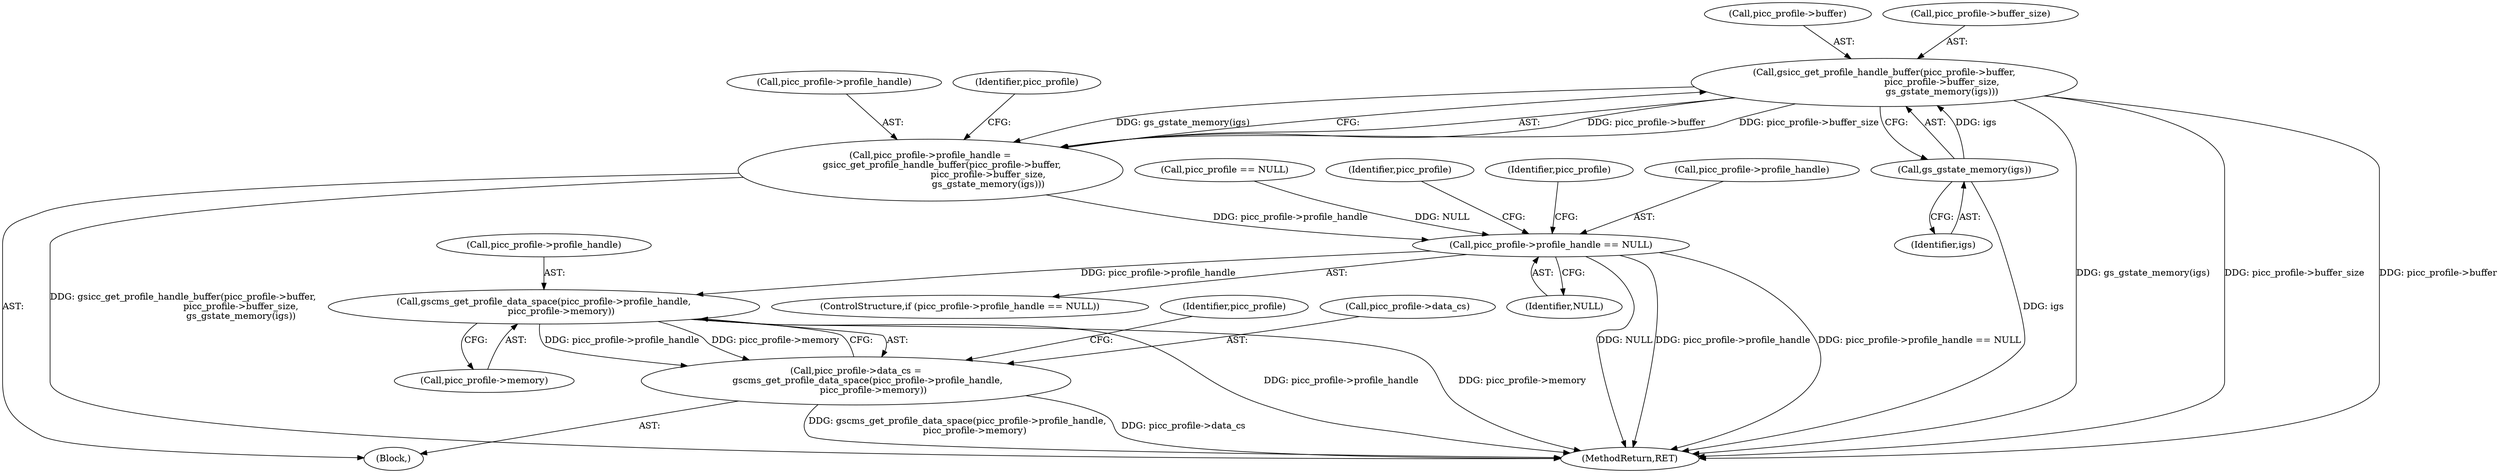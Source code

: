 digraph "0_ghostscript_67d760ab775dae4efe803b5944b0439aa3c0b04a_0@pointer" {
"1000190" [label="(Call,gsicc_get_profile_handle_buffer(picc_profile->buffer,\n                                        picc_profile->buffer_size,\n                                        gs_gstate_memory(igs)))"];
"1000197" [label="(Call,gs_gstate_memory(igs))"];
"1000186" [label="(Call,picc_profile->profile_handle =\n        gsicc_get_profile_handle_buffer(picc_profile->buffer,\n                                        picc_profile->buffer_size,\n                                        gs_gstate_memory(igs)))"];
"1000200" [label="(Call,picc_profile->profile_handle == NULL)"];
"1000218" [label="(Call,gscms_get_profile_data_space(picc_profile->profile_handle,\n            picc_profile->memory))"];
"1000214" [label="(Call,picc_profile->data_cs =\n        gscms_get_profile_data_space(picc_profile->profile_handle,\n            picc_profile->memory))"];
"1000215" [label="(Call,picc_profile->data_cs)"];
"1000222" [label="(Call,picc_profile->memory)"];
"1000267" [label="(MethodReturn,RET)"];
"1000190" [label="(Call,gsicc_get_profile_handle_buffer(picc_profile->buffer,\n                                        picc_profile->buffer_size,\n                                        gs_gstate_memory(igs)))"];
"1000191" [label="(Call,picc_profile->buffer)"];
"1000216" [label="(Identifier,picc_profile)"];
"1000207" [label="(Identifier,picc_profile)"];
"1000187" [label="(Call,picc_profile->profile_handle)"];
"1000103" [label="(Block,)"];
"1000218" [label="(Call,gscms_get_profile_data_space(picc_profile->profile_handle,\n            picc_profile->memory))"];
"1000201" [label="(Call,picc_profile->profile_handle)"];
"1000214" [label="(Call,picc_profile->data_cs =\n        gscms_get_profile_data_space(picc_profile->profile_handle,\n            picc_profile->memory))"];
"1000194" [label="(Call,picc_profile->buffer_size)"];
"1000219" [label="(Call,picc_profile->profile_handle)"];
"1000227" [label="(Identifier,picc_profile)"];
"1000174" [label="(Call,picc_profile == NULL)"];
"1000197" [label="(Call,gs_gstate_memory(igs))"];
"1000202" [label="(Identifier,picc_profile)"];
"1000200" [label="(Call,picc_profile->profile_handle == NULL)"];
"1000198" [label="(Identifier,igs)"];
"1000199" [label="(ControlStructure,if (picc_profile->profile_handle == NULL))"];
"1000204" [label="(Identifier,NULL)"];
"1000186" [label="(Call,picc_profile->profile_handle =\n        gsicc_get_profile_handle_buffer(picc_profile->buffer,\n                                        picc_profile->buffer_size,\n                                        gs_gstate_memory(igs)))"];
"1000190" -> "1000186"  [label="AST: "];
"1000190" -> "1000197"  [label="CFG: "];
"1000191" -> "1000190"  [label="AST: "];
"1000194" -> "1000190"  [label="AST: "];
"1000197" -> "1000190"  [label="AST: "];
"1000186" -> "1000190"  [label="CFG: "];
"1000190" -> "1000267"  [label="DDG: gs_gstate_memory(igs)"];
"1000190" -> "1000267"  [label="DDG: picc_profile->buffer_size"];
"1000190" -> "1000267"  [label="DDG: picc_profile->buffer"];
"1000190" -> "1000186"  [label="DDG: picc_profile->buffer"];
"1000190" -> "1000186"  [label="DDG: picc_profile->buffer_size"];
"1000190" -> "1000186"  [label="DDG: gs_gstate_memory(igs)"];
"1000197" -> "1000190"  [label="DDG: igs"];
"1000197" -> "1000198"  [label="CFG: "];
"1000198" -> "1000197"  [label="AST: "];
"1000197" -> "1000267"  [label="DDG: igs"];
"1000186" -> "1000103"  [label="AST: "];
"1000187" -> "1000186"  [label="AST: "];
"1000202" -> "1000186"  [label="CFG: "];
"1000186" -> "1000267"  [label="DDG: gsicc_get_profile_handle_buffer(picc_profile->buffer,\n                                        picc_profile->buffer_size,\n                                        gs_gstate_memory(igs))"];
"1000186" -> "1000200"  [label="DDG: picc_profile->profile_handle"];
"1000200" -> "1000199"  [label="AST: "];
"1000200" -> "1000204"  [label="CFG: "];
"1000201" -> "1000200"  [label="AST: "];
"1000204" -> "1000200"  [label="AST: "];
"1000207" -> "1000200"  [label="CFG: "];
"1000216" -> "1000200"  [label="CFG: "];
"1000200" -> "1000267"  [label="DDG: picc_profile->profile_handle"];
"1000200" -> "1000267"  [label="DDG: picc_profile->profile_handle == NULL"];
"1000200" -> "1000267"  [label="DDG: NULL"];
"1000174" -> "1000200"  [label="DDG: NULL"];
"1000200" -> "1000218"  [label="DDG: picc_profile->profile_handle"];
"1000218" -> "1000214"  [label="AST: "];
"1000218" -> "1000222"  [label="CFG: "];
"1000219" -> "1000218"  [label="AST: "];
"1000222" -> "1000218"  [label="AST: "];
"1000214" -> "1000218"  [label="CFG: "];
"1000218" -> "1000267"  [label="DDG: picc_profile->profile_handle"];
"1000218" -> "1000267"  [label="DDG: picc_profile->memory"];
"1000218" -> "1000214"  [label="DDG: picc_profile->profile_handle"];
"1000218" -> "1000214"  [label="DDG: picc_profile->memory"];
"1000214" -> "1000103"  [label="AST: "];
"1000215" -> "1000214"  [label="AST: "];
"1000227" -> "1000214"  [label="CFG: "];
"1000214" -> "1000267"  [label="DDG: gscms_get_profile_data_space(picc_profile->profile_handle,\n            picc_profile->memory)"];
"1000214" -> "1000267"  [label="DDG: picc_profile->data_cs"];
}
